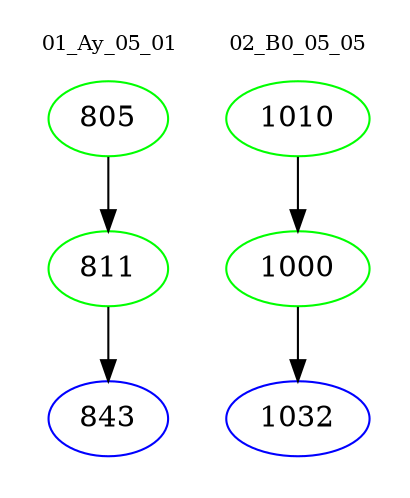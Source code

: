 digraph{
subgraph cluster_0 {
color = white
label = "01_Ay_05_01";
fontsize=10;
T0_805 [label="805", color="green"]
T0_805 -> T0_811 [color="black"]
T0_811 [label="811", color="green"]
T0_811 -> T0_843 [color="black"]
T0_843 [label="843", color="blue"]
}
subgraph cluster_1 {
color = white
label = "02_B0_05_05";
fontsize=10;
T1_1010 [label="1010", color="green"]
T1_1010 -> T1_1000 [color="black"]
T1_1000 [label="1000", color="green"]
T1_1000 -> T1_1032 [color="black"]
T1_1032 [label="1032", color="blue"]
}
}
